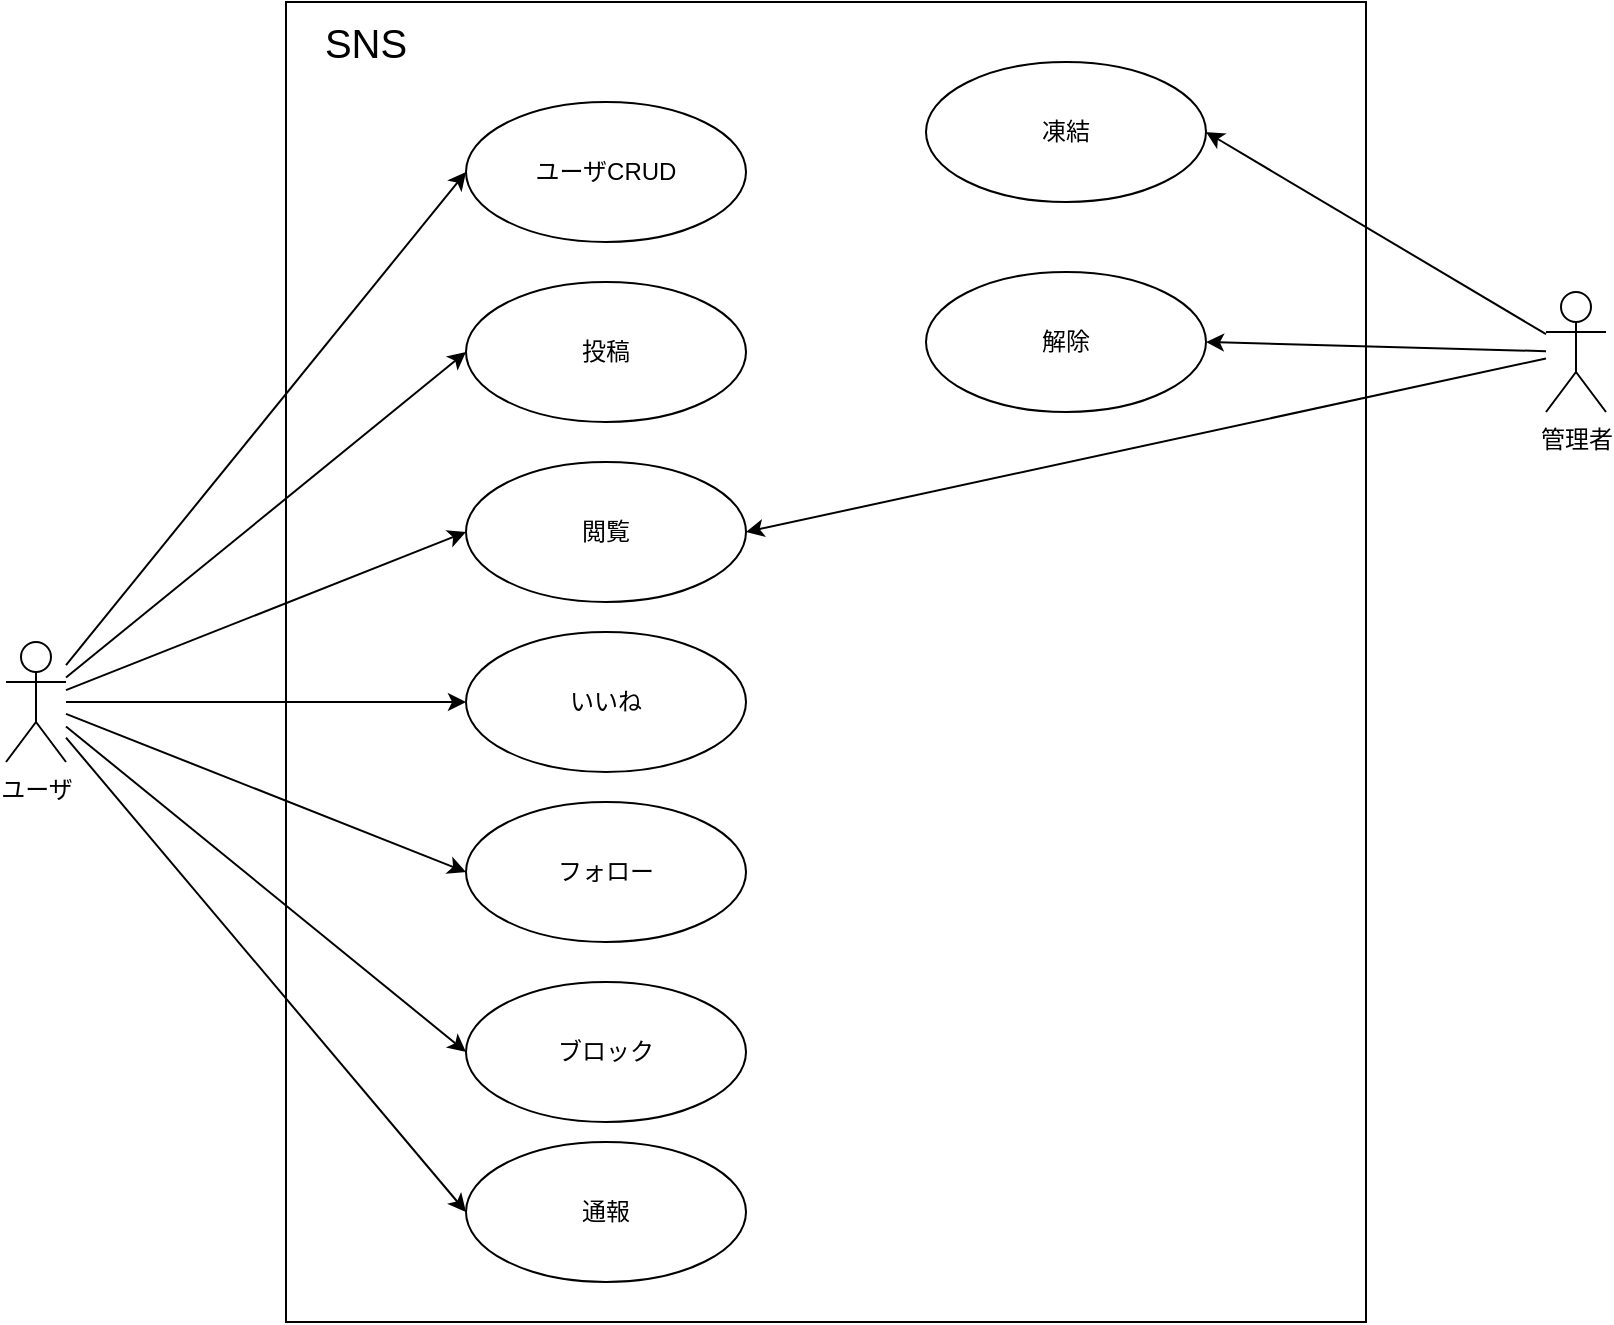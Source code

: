 <mxfile>
    <diagram id="pHFGa0qq0e1EW2S8Dzj3" name="ページ1">
        <mxGraphModel dx="1990" dy="790" grid="1" gridSize="10" guides="1" tooltips="1" connect="1" arrows="1" fold="1" page="1" pageScale="1" pageWidth="827" pageHeight="1169" math="0" shadow="0">
            <root>
                <mxCell id="0"/>
                <mxCell id="1" parent="0"/>
                <mxCell id="21" value="" style="rounded=0;whiteSpace=wrap;html=1;" vertex="1" parent="1">
                    <mxGeometry x="-140" y="80" width="540" height="660" as="geometry"/>
                </mxCell>
                <mxCell id="5" value="いいね" style="ellipse;whiteSpace=wrap;html=1;" vertex="1" parent="1">
                    <mxGeometry x="-50" y="395" width="140" height="70" as="geometry"/>
                </mxCell>
                <mxCell id="6" value="通報" style="ellipse;whiteSpace=wrap;html=1;" vertex="1" parent="1">
                    <mxGeometry x="-50" y="650" width="140" height="70" as="geometry"/>
                </mxCell>
                <mxCell id="7" value="ブロック" style="ellipse;whiteSpace=wrap;html=1;" vertex="1" parent="1">
                    <mxGeometry x="-50" y="570" width="140" height="70" as="geometry"/>
                </mxCell>
                <mxCell id="8" value="フォロー" style="ellipse;whiteSpace=wrap;html=1;" vertex="1" parent="1">
                    <mxGeometry x="-50" y="480" width="140" height="70" as="geometry"/>
                </mxCell>
                <mxCell id="9" value="閲覧" style="ellipse;whiteSpace=wrap;html=1;" vertex="1" parent="1">
                    <mxGeometry x="-50" y="310" width="140" height="70" as="geometry"/>
                </mxCell>
                <mxCell id="10" value="投稿" style="ellipse;whiteSpace=wrap;html=1;" vertex="1" parent="1">
                    <mxGeometry x="-50" y="220" width="140" height="70" as="geometry"/>
                </mxCell>
                <mxCell id="11" value="ユーザCRUD" style="ellipse;whiteSpace=wrap;html=1;" vertex="1" parent="1">
                    <mxGeometry x="-50" y="130" width="140" height="70" as="geometry"/>
                </mxCell>
                <mxCell id="15" style="rounded=0;orthogonalLoop=1;jettySize=auto;html=1;entryX=0;entryY=0.5;entryDx=0;entryDy=0;" edge="1" parent="1" source="12" target="8">
                    <mxGeometry relative="1" as="geometry"/>
                </mxCell>
                <mxCell id="16" style="edgeStyle=none;rounded=0;orthogonalLoop=1;jettySize=auto;html=1;entryX=0;entryY=0.5;entryDx=0;entryDy=0;" edge="1" parent="1" source="12" target="9">
                    <mxGeometry relative="1" as="geometry"/>
                </mxCell>
                <mxCell id="17" style="edgeStyle=none;rounded=0;orthogonalLoop=1;jettySize=auto;html=1;entryX=0;entryY=0.5;entryDx=0;entryDy=0;" edge="1" parent="1" source="12" target="10">
                    <mxGeometry relative="1" as="geometry"/>
                </mxCell>
                <mxCell id="18" style="edgeStyle=none;rounded=0;orthogonalLoop=1;jettySize=auto;html=1;entryX=0;entryY=0.5;entryDx=0;entryDy=0;" edge="1" parent="1" source="12" target="11">
                    <mxGeometry relative="1" as="geometry"/>
                </mxCell>
                <mxCell id="19" style="edgeStyle=none;rounded=0;orthogonalLoop=1;jettySize=auto;html=1;entryX=0;entryY=0.5;entryDx=0;entryDy=0;" edge="1" parent="1" source="12" target="7">
                    <mxGeometry relative="1" as="geometry"/>
                </mxCell>
                <mxCell id="20" style="edgeStyle=none;rounded=0;orthogonalLoop=1;jettySize=auto;html=1;entryX=0;entryY=0.5;entryDx=0;entryDy=0;" edge="1" parent="1" source="12" target="6">
                    <mxGeometry relative="1" as="geometry"/>
                </mxCell>
                <mxCell id="23" style="edgeStyle=none;rounded=0;orthogonalLoop=1;jettySize=auto;html=1;entryX=0;entryY=0.5;entryDx=0;entryDy=0;" edge="1" parent="1" source="12" target="5">
                    <mxGeometry relative="1" as="geometry"/>
                </mxCell>
                <mxCell id="12" value="ユーザ" style="shape=umlActor;verticalLabelPosition=bottom;verticalAlign=top;html=1;outlineConnect=0;" vertex="1" parent="1">
                    <mxGeometry x="-280" y="400" width="30" height="60" as="geometry"/>
                </mxCell>
                <mxCell id="22" value="&lt;font style=&quot;font-size: 20px&quot;&gt;SNS&lt;/font&gt;" style="text;html=1;strokeColor=none;fillColor=none;align=center;verticalAlign=middle;whiteSpace=wrap;rounded=0;" vertex="1" parent="1">
                    <mxGeometry x="-150" y="80" width="100" height="40" as="geometry"/>
                </mxCell>
                <mxCell id="27" style="edgeStyle=none;rounded=0;orthogonalLoop=1;jettySize=auto;html=1;entryX=1;entryY=0.5;entryDx=0;entryDy=0;" edge="1" parent="1" source="24" target="26">
                    <mxGeometry relative="1" as="geometry"/>
                </mxCell>
                <mxCell id="28" style="edgeStyle=none;rounded=0;orthogonalLoop=1;jettySize=auto;html=1;entryX=1;entryY=0.5;entryDx=0;entryDy=0;" edge="1" parent="1" source="24" target="25">
                    <mxGeometry relative="1" as="geometry"/>
                </mxCell>
                <mxCell id="29" style="edgeStyle=none;rounded=0;orthogonalLoop=1;jettySize=auto;html=1;entryX=1;entryY=0.5;entryDx=0;entryDy=0;" edge="1" parent="1" source="24" target="9">
                    <mxGeometry relative="1" as="geometry"/>
                </mxCell>
                <mxCell id="24" value="管理者" style="shape=umlActor;verticalLabelPosition=bottom;verticalAlign=top;html=1;outlineConnect=0;" vertex="1" parent="1">
                    <mxGeometry x="490" y="225" width="30" height="60" as="geometry"/>
                </mxCell>
                <mxCell id="25" value="凍結" style="ellipse;whiteSpace=wrap;html=1;" vertex="1" parent="1">
                    <mxGeometry x="180" y="110" width="140" height="70" as="geometry"/>
                </mxCell>
                <mxCell id="26" value="解除" style="ellipse;whiteSpace=wrap;html=1;" vertex="1" parent="1">
                    <mxGeometry x="180" y="215" width="140" height="70" as="geometry"/>
                </mxCell>
            </root>
        </mxGraphModel>
    </diagram>
</mxfile>